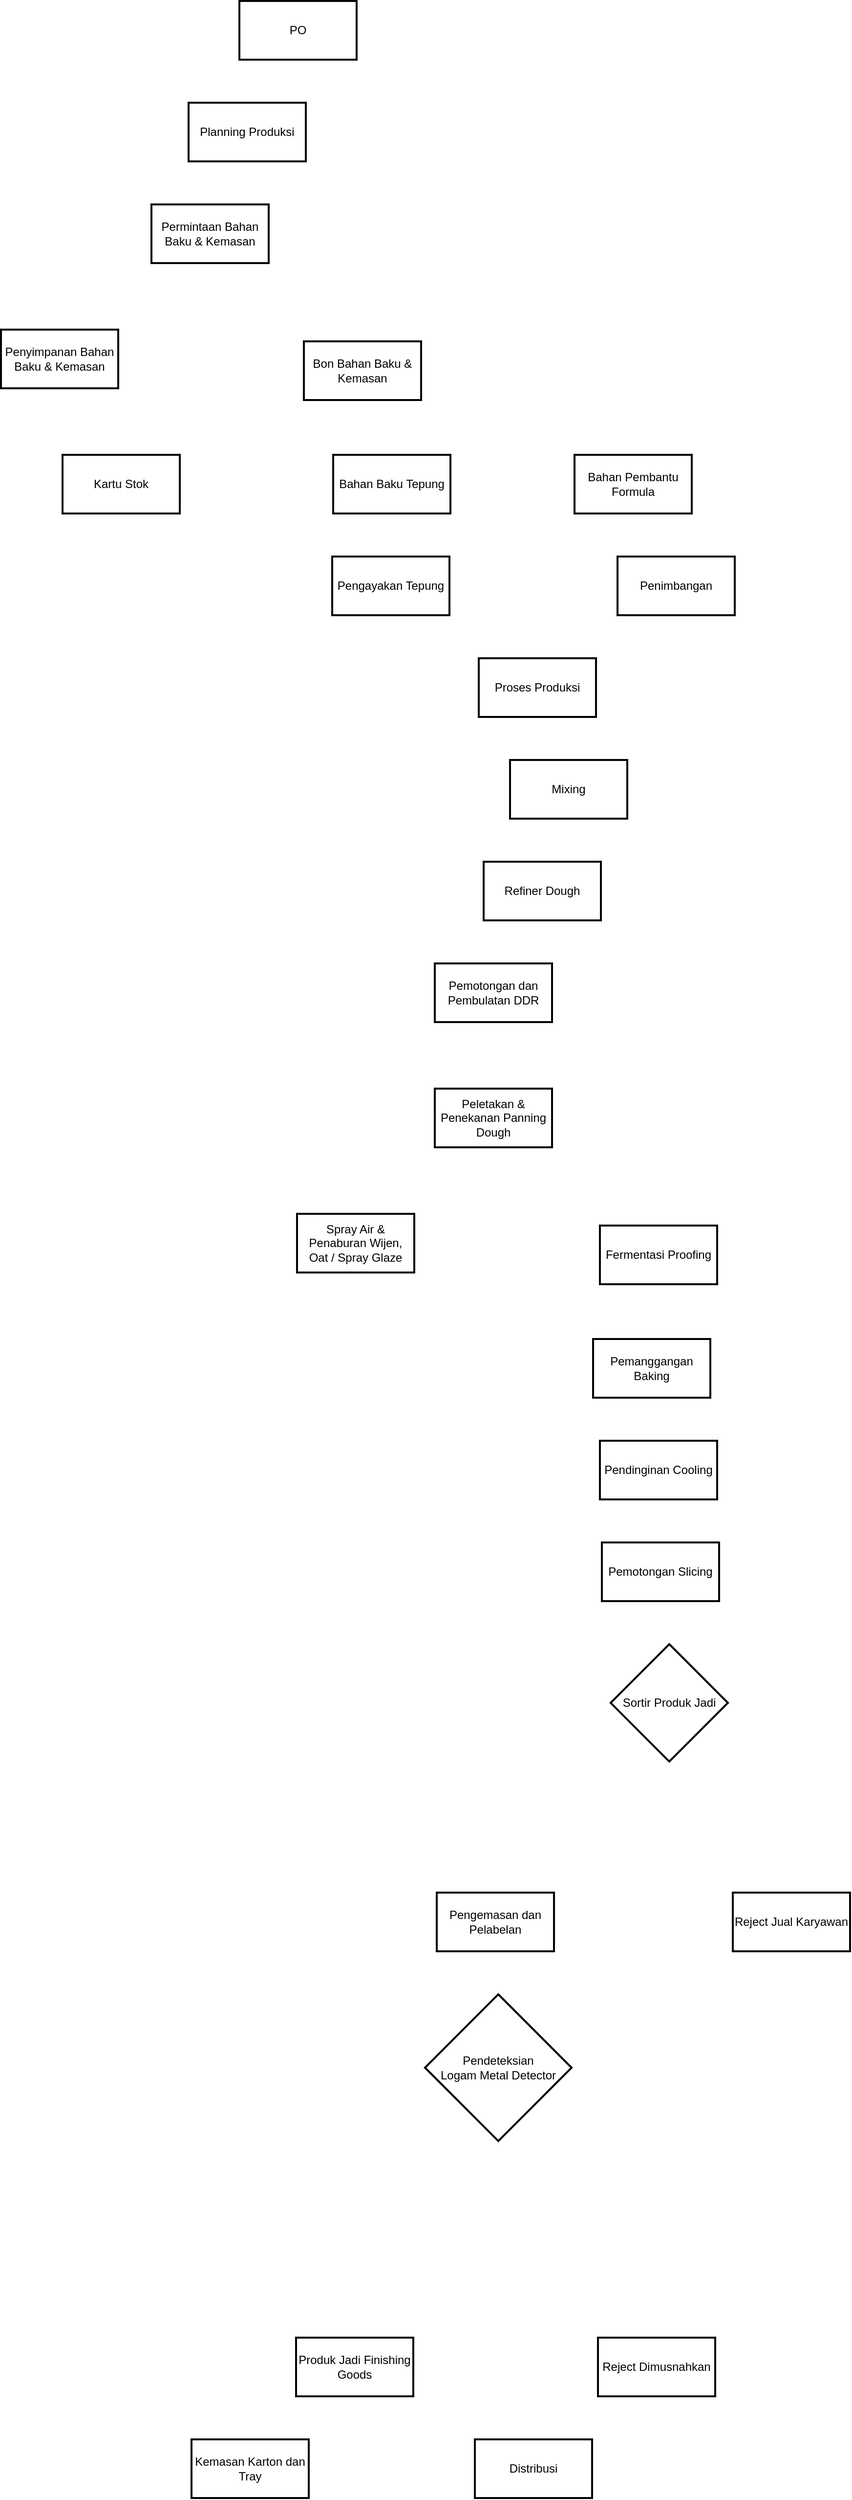 <mxfile version="26.2.9">
  <diagram name="Page-1" id="eMKyfUuXtEWbFmcIX-S9">
    <mxGraphModel dx="757" dy="514" grid="1" gridSize="10" guides="1" tooltips="1" connect="1" arrows="1" fold="1" page="1" pageScale="1" pageWidth="850" pageHeight="1100" math="0" shadow="0">
      <root>
        <mxCell id="0" />
        <mxCell id="1" parent="0" />
        <mxCell id="V4qpen_-_6Bv_9mfWIA8-1" value="PO" style="whiteSpace=wrap;strokeWidth=2;" vertex="1" parent="1">
          <mxGeometry x="264" y="20" width="120" height="60" as="geometry" />
        </mxCell>
        <mxCell id="V4qpen_-_6Bv_9mfWIA8-2" value="Planning Produksi" style="whiteSpace=wrap;strokeWidth=2;" vertex="1" parent="1">
          <mxGeometry x="212" y="124" width="120" height="60" as="geometry" />
        </mxCell>
        <mxCell id="V4qpen_-_6Bv_9mfWIA8-3" value="Permintaan Bahan Baku &amp; Kemasan" style="whiteSpace=wrap;strokeWidth=2;" vertex="1" parent="1">
          <mxGeometry x="174" y="228" width="120" height="60" as="geometry" />
        </mxCell>
        <mxCell id="V4qpen_-_6Bv_9mfWIA8-4" value="Bon Bahan Baku &amp; Kemasan" style="whiteSpace=wrap;strokeWidth=2;" vertex="1" parent="1">
          <mxGeometry x="330" y="368" width="120" height="60" as="geometry" />
        </mxCell>
        <mxCell id="V4qpen_-_6Bv_9mfWIA8-5" value="Penyimpanan Bahan Baku &amp; Kemasan" style="whiteSpace=wrap;strokeWidth=2;" vertex="1" parent="1">
          <mxGeometry x="20" y="356" width="120" height="60" as="geometry" />
        </mxCell>
        <mxCell id="V4qpen_-_6Bv_9mfWIA8-6" value="Kartu Stok" style="whiteSpace=wrap;strokeWidth=2;" vertex="1" parent="1">
          <mxGeometry x="83" y="484" width="120" height="60" as="geometry" />
        </mxCell>
        <mxCell id="V4qpen_-_6Bv_9mfWIA8-7" value="Bahan Baku Tepung" style="whiteSpace=wrap;strokeWidth=2;" vertex="1" parent="1">
          <mxGeometry x="360" y="484" width="120" height="60" as="geometry" />
        </mxCell>
        <mxCell id="V4qpen_-_6Bv_9mfWIA8-8" value="Pengayakan Tepung" style="whiteSpace=wrap;strokeWidth=2;" vertex="1" parent="1">
          <mxGeometry x="359" y="588" width="120" height="60" as="geometry" />
        </mxCell>
        <mxCell id="V4qpen_-_6Bv_9mfWIA8-9" value="Proses Produksi" style="whiteSpace=wrap;strokeWidth=2;" vertex="1" parent="1">
          <mxGeometry x="509" y="692" width="120" height="60" as="geometry" />
        </mxCell>
        <mxCell id="V4qpen_-_6Bv_9mfWIA8-10" value="Bahan Pembantu Formula" style="whiteSpace=wrap;strokeWidth=2;" vertex="1" parent="1">
          <mxGeometry x="607" y="484" width="120" height="60" as="geometry" />
        </mxCell>
        <mxCell id="V4qpen_-_6Bv_9mfWIA8-11" value="Penimbangan" style="whiteSpace=wrap;strokeWidth=2;" vertex="1" parent="1">
          <mxGeometry x="651" y="588" width="120" height="60" as="geometry" />
        </mxCell>
        <mxCell id="V4qpen_-_6Bv_9mfWIA8-12" value="Mixing" style="whiteSpace=wrap;strokeWidth=2;" vertex="1" parent="1">
          <mxGeometry x="541" y="796" width="120" height="60" as="geometry" />
        </mxCell>
        <mxCell id="V4qpen_-_6Bv_9mfWIA8-13" value="Refiner Dough" style="whiteSpace=wrap;strokeWidth=2;" vertex="1" parent="1">
          <mxGeometry x="514" y="900" width="120" height="60" as="geometry" />
        </mxCell>
        <mxCell id="V4qpen_-_6Bv_9mfWIA8-14" value="Pemotongan dan Pembulatan DDR" style="whiteSpace=wrap;strokeWidth=2;" vertex="1" parent="1">
          <mxGeometry x="464" y="1004" width="120" height="60" as="geometry" />
        </mxCell>
        <mxCell id="V4qpen_-_6Bv_9mfWIA8-15" value="Peletakan &amp; Penekanan Panning Dough" style="whiteSpace=wrap;strokeWidth=2;" vertex="1" parent="1">
          <mxGeometry x="464" y="1132" width="120" height="60" as="geometry" />
        </mxCell>
        <mxCell id="V4qpen_-_6Bv_9mfWIA8-16" value="Spray Air &amp; Penaburan Wijen, Oat / Spray Glaze" style="whiteSpace=wrap;strokeWidth=2;" vertex="1" parent="1">
          <mxGeometry x="323" y="1260" width="120" height="60" as="geometry" />
        </mxCell>
        <mxCell id="V4qpen_-_6Bv_9mfWIA8-17" value="Fermentasi Proofing" style="whiteSpace=wrap;strokeWidth=2;" vertex="1" parent="1">
          <mxGeometry x="633" y="1272" width="120" height="60" as="geometry" />
        </mxCell>
        <mxCell id="V4qpen_-_6Bv_9mfWIA8-18" value="Pemanggangan Baking" style="whiteSpace=wrap;strokeWidth=2;" vertex="1" parent="1">
          <mxGeometry x="626" y="1388" width="120" height="60" as="geometry" />
        </mxCell>
        <mxCell id="V4qpen_-_6Bv_9mfWIA8-19" value="Pendinginan Cooling" style="whiteSpace=wrap;strokeWidth=2;" vertex="1" parent="1">
          <mxGeometry x="633" y="1492" width="120" height="60" as="geometry" />
        </mxCell>
        <mxCell id="V4qpen_-_6Bv_9mfWIA8-20" value="Pemotongan Slicing" style="whiteSpace=wrap;strokeWidth=2;" vertex="1" parent="1">
          <mxGeometry x="635" y="1596" width="120" height="60" as="geometry" />
        </mxCell>
        <mxCell id="V4qpen_-_6Bv_9mfWIA8-21" value="Sortir Produk Jadi" style="rhombus;strokeWidth=2;whiteSpace=wrap;" vertex="1" parent="1">
          <mxGeometry x="644" y="1700" width="120" height="120" as="geometry" />
        </mxCell>
        <mxCell id="V4qpen_-_6Bv_9mfWIA8-22" value="Pengemasan dan Pelabelan" style="whiteSpace=wrap;strokeWidth=2;" vertex="1" parent="1">
          <mxGeometry x="466" y="1954" width="120" height="60" as="geometry" />
        </mxCell>
        <mxCell id="V4qpen_-_6Bv_9mfWIA8-23" value="Reject Jual Karyawan" style="whiteSpace=wrap;strokeWidth=2;" vertex="1" parent="1">
          <mxGeometry x="769" y="1954" width="120" height="60" as="geometry" />
        </mxCell>
        <mxCell id="V4qpen_-_6Bv_9mfWIA8-24" value="Pendeteksian&#xa;Logam Metal Detector" style="rhombus;strokeWidth=2;whiteSpace=wrap;" vertex="1" parent="1">
          <mxGeometry x="454" y="2058" width="150" height="150" as="geometry" />
        </mxCell>
        <mxCell id="V4qpen_-_6Bv_9mfWIA8-25" value="Produk Jadi Finishing Goods" style="whiteSpace=wrap;strokeWidth=2;" vertex="1" parent="1">
          <mxGeometry x="322" y="2409" width="120" height="60" as="geometry" />
        </mxCell>
        <mxCell id="V4qpen_-_6Bv_9mfWIA8-26" value="Reject Dimusnahkan" style="whiteSpace=wrap;strokeWidth=2;" vertex="1" parent="1">
          <mxGeometry x="631" y="2409" width="120" height="60" as="geometry" />
        </mxCell>
        <mxCell id="V4qpen_-_6Bv_9mfWIA8-27" value="Kemasan Karton dan Tray" style="whiteSpace=wrap;strokeWidth=2;" vertex="1" parent="1">
          <mxGeometry x="215" y="2513" width="120" height="60" as="geometry" />
        </mxCell>
        <mxCell id="V4qpen_-_6Bv_9mfWIA8-28" value="Distribusi" style="whiteSpace=wrap;strokeWidth=2;" vertex="1" parent="1">
          <mxGeometry x="505" y="2513" width="120" height="60" as="geometry" />
        </mxCell>
      </root>
    </mxGraphModel>
  </diagram>
</mxfile>

